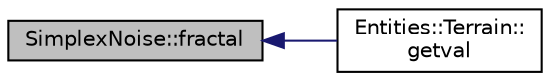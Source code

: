 digraph "SimplexNoise::fractal"
{
  edge [fontname="Helvetica",fontsize="10",labelfontname="Helvetica",labelfontsize="10"];
  node [fontname="Helvetica",fontsize="10",shape=record];
  rankdir="LR";
  Node4 [label="SimplexNoise::fractal",height=0.2,width=0.4,color="black", fillcolor="grey75", style="filled", fontcolor="black"];
  Node4 -> Node5 [dir="back",color="midnightblue",fontsize="10",style="solid"];
  Node5 [label="Entities::Terrain::\lgetval",height=0.2,width=0.4,color="black", fillcolor="white", style="filled",URL="$class_entities_1_1_terrain.html#aa235f623521eb69cc38e7bb254592d2f",tooltip="Run position through layered simplex noise algorithm. "];
}

